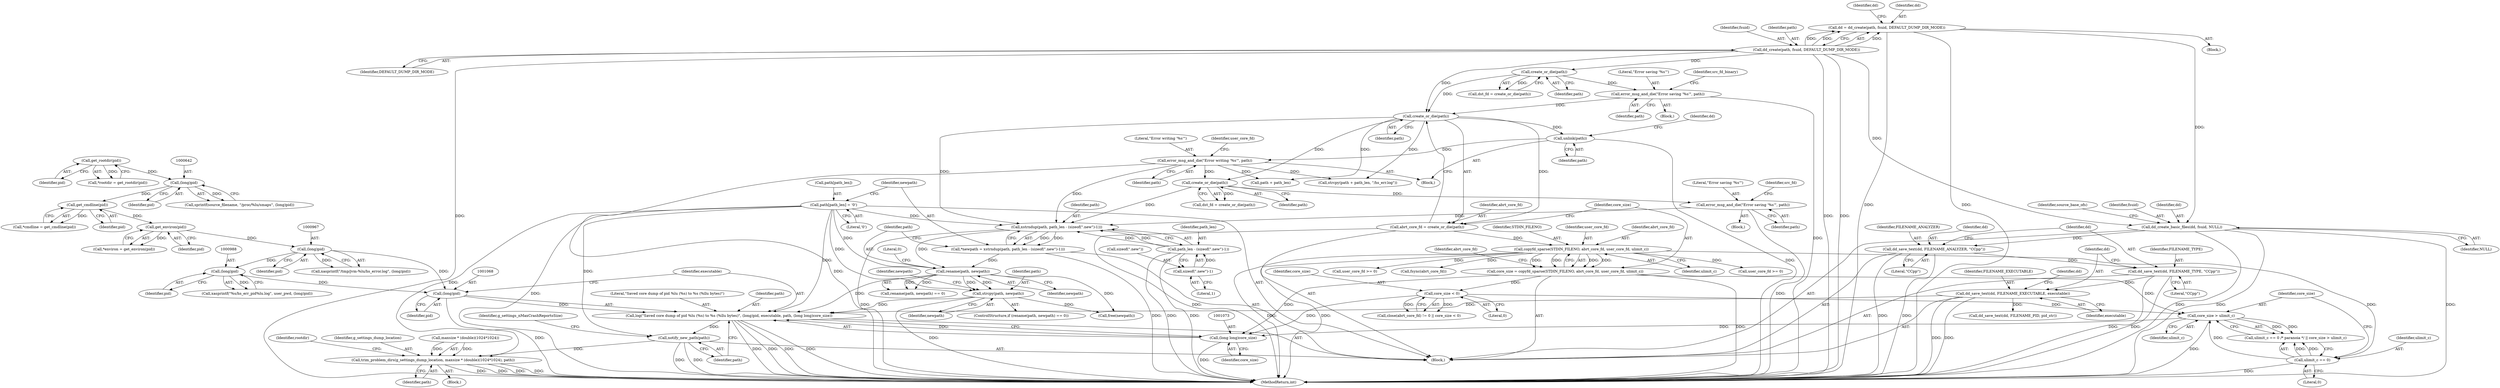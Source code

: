 digraph "0_abrt_4f2c1ddd3e3b81d2d5146b883115371f1cada9f9@pointer" {
"1001065" [label="(Call,log(\"Saved core dump of pid %lu (%s) to %s (%llu bytes)\", (long)pid, executable, path, (long long)core_size))"];
"1001067" [label="(Call,(long)pid)"];
"1000987" [label="(Call,(long)pid)"];
"1000966" [label="(Call,(long)pid)"];
"1000822" [label="(Call,get_environ(pid))"];
"1000815" [label="(Call,get_cmdline(pid))"];
"1000641" [label="(Call,(long)pid)"];
"1000628" [label="(Call,get_rootdir(pid))"];
"1000765" [label="(Call,dd_save_text(dd, FILENAME_EXECUTABLE, executable))"];
"1000761" [label="(Call,dd_save_text(dd, FILENAME_TYPE, \"CCpp\"))"];
"1000757" [label="(Call,dd_save_text(dd, FILENAME_ANALYZER, \"CCpp\"))"];
"1000630" [label="(Call,dd_create_basic_files(dd, fsuid, NULL))"];
"1000616" [label="(Call,dd = dd_create(path, fsuid, DEFAULT_DUMP_DIR_MODE))"];
"1000618" [label="(Call,dd_create(path, fsuid, DEFAULT_DUMP_DIR_MODE))"];
"1001060" [label="(Call,strcpy(path, newpath))"];
"1001056" [label="(Call,rename(path, newpath))"];
"1001046" [label="(Call,xstrndup(path, path_len - (sizeof(\".new\")-1)))"];
"1000892" [label="(Call,create_or_die(path))"];
"1000884" [label="(Call,error_msg_and_die(\"Error saving '%s'\", path))"];
"1000858" [label="(Call,create_or_die(path))"];
"1001031" [label="(Call,error_msg_and_die(\"Error saving '%s'\", path))"];
"1001010" [label="(Call,create_or_die(path))"];
"1000930" [label="(Call,error_msg_and_die(\"Error writing '%s'\", path))"];
"1000917" [label="(Call,unlink(path))"];
"1001038" [label="(Call,path[path_len] = '\0')"];
"1001048" [label="(Call,path_len - (sizeof(\".new\")-1))"];
"1001050" [label="(Call,sizeof(\".new\")-1)"];
"1001044" [label="(Call,*newpath = xstrndup(path, path_len - (sizeof(\".new\")-1)))"];
"1001072" [label="(Call,(long long)core_size)"];
"1000952" [label="(Call,core_size > ulimit_c)"];
"1000913" [label="(Call,core_size < 0)"];
"1000895" [label="(Call,core_size = copyfd_sparse(STDIN_FILENO, abrt_core_fd, user_core_fd, ulimit_c))"];
"1000897" [label="(Call,copyfd_sparse(STDIN_FILENO, abrt_core_fd, user_core_fd, ulimit_c))"];
"1000890" [label="(Call,abrt_core_fd = create_or_die(path))"];
"1000949" [label="(Call,ulimit_c == 0)"];
"1001075" [label="(Call,notify_new_path(path))"];
"1001093" [label="(Call,trim_problem_dirs(g_settings_dump_location, maxsize * (double)(1024*1024), path))"];
"1000629" [label="(Identifier,pid)"];
"1000890" [label="(Call,abrt_core_fd = create_or_die(path))"];
"1001058" [label="(Identifier,newpath)"];
"1000858" [label="(Call,create_or_die(path))"];
"1001053" [label="(Literal,1)"];
"1001031" [label="(Call,error_msg_and_die(\"Error saving '%s'\", path))"];
"1000888" [label="(Identifier,src_fd_binary)"];
"1000623" [label="(Identifier,dd)"];
"1000768" [label="(Identifier,executable)"];
"1000881" [label="(Block,)"];
"1000931" [label="(Literal,\"Error writing '%s'\")"];
"1000760" [label="(Literal,\"CCpp\")"];
"1001070" [label="(Identifier,executable)"];
"1000757" [label="(Call,dd_save_text(dd, FILENAME_ANALYZER, \"CCpp\"))"];
"1000630" [label="(Call,dd_create_basic_files(dd, fsuid, NULL))"];
"1000815" [label="(Call,get_cmdline(pid))"];
"1001057" [label="(Identifier,path)"];
"1000948" [label="(Call,ulimit_c == 0 /* paranoia */ || core_size > ulimit_c)"];
"1001069" [label="(Identifier,pid)"];
"1001003" [label="(Call,path + path_len)"];
"1001079" [label="(Identifier,g_settings_nMaxCrashReportsSize)"];
"1001008" [label="(Call,dst_fd = create_or_die(path))"];
"1001104" [label="(Identifier,rootdir)"];
"1000918" [label="(Identifier,path)"];
"1000952" [label="(Call,core_size > ulimit_c)"];
"1000900" [label="(Identifier,user_core_fd)"];
"1000624" [label="(Block,)"];
"1001075" [label="(Call,notify_new_path(path))"];
"1000901" [label="(Identifier,ulimit_c)"];
"1000628" [label="(Call,get_rootdir(pid))"];
"1000935" [label="(Call,user_core_fd >= 0)"];
"1000984" [label="(Call,xasprintf(\"%s/hs_err_pid%lu.log\", user_pwd, (long)pid))"];
"1001102" [label="(Identifier,path)"];
"1000813" [label="(Call,*cmdline = get_cmdline(pid))"];
"1001074" [label="(Identifier,core_size)"];
"1001010" [label="(Call,create_or_die(path))"];
"1001094" [label="(Identifier,g_settings_dump_location)"];
"1000906" [label="(Identifier,abrt_core_fd)"];
"1000950" [label="(Identifier,ulimit_c)"];
"1000893" [label="(Identifier,path)"];
"1000769" [label="(Call,dd_save_text(dd, FILENAME_PID, pid_str))"];
"1000770" [label="(Identifier,dd)"];
"1000885" [label="(Literal,\"Error saving '%s'\")"];
"1000816" [label="(Identifier,pid)"];
"1000859" [label="(Identifier,path)"];
"1001066" [label="(Literal,\"Saved core dump of pid %lu (%s) to %s (%llu bytes)\")"];
"1000884" [label="(Call,error_msg_and_die(\"Error saving '%s'\", path))"];
"1000632" [label="(Identifier,fsuid)"];
"1001060" [label="(Call,strcpy(path, newpath))"];
"1001062" [label="(Identifier,newpath)"];
"1000930" [label="(Call,error_msg_and_die(\"Error writing '%s'\", path))"];
"1000899" [label="(Identifier,abrt_core_fd)"];
"1000922" [label="(Call,user_core_fd >= 0)"];
"1001055" [label="(Call,rename(path, newpath) == 0)"];
"1000954" [label="(Identifier,ulimit_c)"];
"1000964" [label="(Call,xasprintf(\"/tmp/jvm-%lu/hs_error.log\", (long)pid))"];
"1000764" [label="(Literal,\"CCpp\")"];
"1000920" [label="(Identifier,dd)"];
"1001011" [label="(Identifier,path)"];
"1001033" [label="(Identifier,path)"];
"1000886" [label="(Identifier,path)"];
"1000916" [label="(Block,)"];
"1001047" [label="(Identifier,path)"];
"1001072" [label="(Call,(long long)core_size)"];
"1001054" [label="(ControlStructure,if (rename(path, newpath) == 0))"];
"1000892" [label="(Call,create_or_die(path))"];
"1001002" [label="(Call,strcpy(path + path_len, \"/hs_err.log\"))"];
"1001093" [label="(Call,trim_problem_dirs(g_settings_dump_location, maxsize * (double)(1024*1024), path))"];
"1000643" [label="(Identifier,pid)"];
"1001039" [label="(Call,path[path_len])"];
"1000761" [label="(Call,dd_save_text(dd, FILENAME_TYPE, \"CCpp\"))"];
"1001046" [label="(Call,xstrndup(path, path_len - (sizeof(\".new\")-1)))"];
"1001063" [label="(Call,free(newpath))"];
"1000951" [label="(Literal,0)"];
"1001081" [label="(Block,)"];
"1000758" [label="(Identifier,dd)"];
"1000856" [label="(Call,dst_fd = create_or_die(path))"];
"1000626" [label="(Call,*rootdir = get_rootdir(pid))"];
"1000823" [label="(Identifier,pid)"];
"1000968" [label="(Identifier,pid)"];
"1000641" [label="(Call,(long)pid)"];
"1000891" [label="(Identifier,abrt_core_fd)"];
"1000966" [label="(Call,(long)pid)"];
"1001051" [label="(Call,sizeof(\".new\"))"];
"1000914" [label="(Identifier,core_size)"];
"1000638" [label="(Call,sprintf(source_filename, \"/proc/%lu/smaps\", (long)pid))"];
"1001061" [label="(Identifier,path)"];
"1000765" [label="(Call,dd_save_text(dd, FILENAME_EXECUTABLE, executable))"];
"1000949" [label="(Call,ulimit_c == 0)"];
"1000620" [label="(Identifier,fsuid)"];
"1000936" [label="(Identifier,user_core_fd)"];
"1001171" [label="(MethodReturn,int)"];
"1000987" [label="(Call,(long)pid)"];
"1000762" [label="(Identifier,dd)"];
"1000619" [label="(Identifier,path)"];
"1001067" [label="(Call,(long)pid)"];
"1001071" [label="(Identifier,path)"];
"1000822" [label="(Call,get_environ(pid))"];
"1001045" [label="(Identifier,newpath)"];
"1000989" [label="(Identifier,pid)"];
"1000917" [label="(Call,unlink(path))"];
"1000633" [label="(Identifier,NULL)"];
"1000617" [label="(Identifier,dd)"];
"1000767" [label="(Identifier,FILENAME_EXECUTABLE)"];
"1000896" [label="(Identifier,core_size)"];
"1001056" [label="(Call,rename(path, newpath))"];
"1000759" [label="(Identifier,FILENAME_ANALYZER)"];
"1000766" [label="(Identifier,dd)"];
"1001044" [label="(Call,*newpath = xstrndup(path, path_len - (sizeof(\".new\")-1)))"];
"1000932" [label="(Identifier,path)"];
"1001064" [label="(Identifier,newpath)"];
"1001042" [label="(Literal,'\0')"];
"1000908" [label="(Call,close(abrt_core_fd) != 0 || core_size < 0)"];
"1000905" [label="(Call,fsync(abrt_core_fd))"];
"1000897" [label="(Call,copyfd_sparse(STDIN_FILENO, abrt_core_fd, user_core_fd, ulimit_c))"];
"1001028" [label="(Block,)"];
"1000145" [label="(Block,)"];
"1001048" [label="(Call,path_len - (sizeof(\".new\")-1))"];
"1001065" [label="(Call,log(\"Saved core dump of pid %lu (%s) to %s (%llu bytes)\", (long)pid, executable, path, (long long)core_size))"];
"1000618" [label="(Call,dd_create(path, fsuid, DEFAULT_DUMP_DIR_MODE))"];
"1001059" [label="(Literal,0)"];
"1000621" [label="(Identifier,DEFAULT_DUMP_DIR_MODE)"];
"1001038" [label="(Call,path[path_len] = '\0')"];
"1001095" [label="(Call,maxsize * (double)(1024*1024))"];
"1001050" [label="(Call,sizeof(\".new\")-1)"];
"1000616" [label="(Call,dd = dd_create(path, fsuid, DEFAULT_DUMP_DIR_MODE))"];
"1000898" [label="(Identifier,STDIN_FILENO)"];
"1000915" [label="(Literal,0)"];
"1000763" [label="(Identifier,FILENAME_TYPE)"];
"1001076" [label="(Identifier,path)"];
"1000820" [label="(Call,*environ = get_environ(pid))"];
"1000631" [label="(Identifier,dd)"];
"1000913" [label="(Call,core_size < 0)"];
"1001049" [label="(Identifier,path_len)"];
"1000637" [label="(Identifier,source_base_ofs)"];
"1001032" [label="(Literal,\"Error saving '%s'\")"];
"1001035" [label="(Identifier,src_fd)"];
"1000895" [label="(Call,core_size = copyfd_sparse(STDIN_FILENO, abrt_core_fd, user_core_fd, ulimit_c))"];
"1000953" [label="(Identifier,core_size)"];
"1001065" -> "1000624"  [label="AST: "];
"1001065" -> "1001072"  [label="CFG: "];
"1001066" -> "1001065"  [label="AST: "];
"1001067" -> "1001065"  [label="AST: "];
"1001070" -> "1001065"  [label="AST: "];
"1001071" -> "1001065"  [label="AST: "];
"1001072" -> "1001065"  [label="AST: "];
"1001076" -> "1001065"  [label="CFG: "];
"1001065" -> "1001171"  [label="DDG: "];
"1001065" -> "1001171"  [label="DDG: "];
"1001065" -> "1001171"  [label="DDG: "];
"1001065" -> "1001171"  [label="DDG: "];
"1001067" -> "1001065"  [label="DDG: "];
"1000765" -> "1001065"  [label="DDG: "];
"1001060" -> "1001065"  [label="DDG: "];
"1001056" -> "1001065"  [label="DDG: "];
"1001038" -> "1001065"  [label="DDG: "];
"1001072" -> "1001065"  [label="DDG: "];
"1001065" -> "1001075"  [label="DDG: "];
"1001067" -> "1001069"  [label="CFG: "];
"1001068" -> "1001067"  [label="AST: "];
"1001069" -> "1001067"  [label="AST: "];
"1001070" -> "1001067"  [label="CFG: "];
"1001067" -> "1001171"  [label="DDG: "];
"1000987" -> "1001067"  [label="DDG: "];
"1000966" -> "1001067"  [label="DDG: "];
"1000987" -> "1000984"  [label="AST: "];
"1000987" -> "1000989"  [label="CFG: "];
"1000988" -> "1000987"  [label="AST: "];
"1000989" -> "1000987"  [label="AST: "];
"1000984" -> "1000987"  [label="CFG: "];
"1000987" -> "1000984"  [label="DDG: "];
"1000966" -> "1000987"  [label="DDG: "];
"1000966" -> "1000964"  [label="AST: "];
"1000966" -> "1000968"  [label="CFG: "];
"1000967" -> "1000966"  [label="AST: "];
"1000968" -> "1000966"  [label="AST: "];
"1000964" -> "1000966"  [label="CFG: "];
"1000966" -> "1000964"  [label="DDG: "];
"1000822" -> "1000966"  [label="DDG: "];
"1000822" -> "1000820"  [label="AST: "];
"1000822" -> "1000823"  [label="CFG: "];
"1000823" -> "1000822"  [label="AST: "];
"1000820" -> "1000822"  [label="CFG: "];
"1000822" -> "1000820"  [label="DDG: "];
"1000815" -> "1000822"  [label="DDG: "];
"1000815" -> "1000813"  [label="AST: "];
"1000815" -> "1000816"  [label="CFG: "];
"1000816" -> "1000815"  [label="AST: "];
"1000813" -> "1000815"  [label="CFG: "];
"1000815" -> "1000813"  [label="DDG: "];
"1000641" -> "1000815"  [label="DDG: "];
"1000641" -> "1000638"  [label="AST: "];
"1000641" -> "1000643"  [label="CFG: "];
"1000642" -> "1000641"  [label="AST: "];
"1000643" -> "1000641"  [label="AST: "];
"1000638" -> "1000641"  [label="CFG: "];
"1000641" -> "1000638"  [label="DDG: "];
"1000628" -> "1000641"  [label="DDG: "];
"1000628" -> "1000626"  [label="AST: "];
"1000628" -> "1000629"  [label="CFG: "];
"1000629" -> "1000628"  [label="AST: "];
"1000626" -> "1000628"  [label="CFG: "];
"1000628" -> "1000626"  [label="DDG: "];
"1000765" -> "1000624"  [label="AST: "];
"1000765" -> "1000768"  [label="CFG: "];
"1000766" -> "1000765"  [label="AST: "];
"1000767" -> "1000765"  [label="AST: "];
"1000768" -> "1000765"  [label="AST: "];
"1000770" -> "1000765"  [label="CFG: "];
"1000765" -> "1001171"  [label="DDG: "];
"1000765" -> "1001171"  [label="DDG: "];
"1000761" -> "1000765"  [label="DDG: "];
"1000765" -> "1000769"  [label="DDG: "];
"1000761" -> "1000624"  [label="AST: "];
"1000761" -> "1000764"  [label="CFG: "];
"1000762" -> "1000761"  [label="AST: "];
"1000763" -> "1000761"  [label="AST: "];
"1000764" -> "1000761"  [label="AST: "];
"1000766" -> "1000761"  [label="CFG: "];
"1000761" -> "1001171"  [label="DDG: "];
"1000761" -> "1001171"  [label="DDG: "];
"1000757" -> "1000761"  [label="DDG: "];
"1000757" -> "1000624"  [label="AST: "];
"1000757" -> "1000760"  [label="CFG: "];
"1000758" -> "1000757"  [label="AST: "];
"1000759" -> "1000757"  [label="AST: "];
"1000760" -> "1000757"  [label="AST: "];
"1000762" -> "1000757"  [label="CFG: "];
"1000757" -> "1001171"  [label="DDG: "];
"1000757" -> "1001171"  [label="DDG: "];
"1000630" -> "1000757"  [label="DDG: "];
"1000630" -> "1000624"  [label="AST: "];
"1000630" -> "1000633"  [label="CFG: "];
"1000631" -> "1000630"  [label="AST: "];
"1000632" -> "1000630"  [label="AST: "];
"1000633" -> "1000630"  [label="AST: "];
"1000637" -> "1000630"  [label="CFG: "];
"1000630" -> "1001171"  [label="DDG: "];
"1000630" -> "1001171"  [label="DDG: "];
"1000630" -> "1001171"  [label="DDG: "];
"1000616" -> "1000630"  [label="DDG: "];
"1000618" -> "1000630"  [label="DDG: "];
"1000616" -> "1000145"  [label="AST: "];
"1000616" -> "1000618"  [label="CFG: "];
"1000617" -> "1000616"  [label="AST: "];
"1000618" -> "1000616"  [label="AST: "];
"1000623" -> "1000616"  [label="CFG: "];
"1000616" -> "1001171"  [label="DDG: "];
"1000616" -> "1001171"  [label="DDG: "];
"1000618" -> "1000616"  [label="DDG: "];
"1000618" -> "1000616"  [label="DDG: "];
"1000618" -> "1000616"  [label="DDG: "];
"1000618" -> "1000621"  [label="CFG: "];
"1000619" -> "1000618"  [label="AST: "];
"1000620" -> "1000618"  [label="AST: "];
"1000621" -> "1000618"  [label="AST: "];
"1000618" -> "1001171"  [label="DDG: "];
"1000618" -> "1001171"  [label="DDG: "];
"1000618" -> "1001171"  [label="DDG: "];
"1000618" -> "1000858"  [label="DDG: "];
"1000618" -> "1000892"  [label="DDG: "];
"1001060" -> "1001054"  [label="AST: "];
"1001060" -> "1001062"  [label="CFG: "];
"1001061" -> "1001060"  [label="AST: "];
"1001062" -> "1001060"  [label="AST: "];
"1001064" -> "1001060"  [label="CFG: "];
"1001060" -> "1001171"  [label="DDG: "];
"1001056" -> "1001060"  [label="DDG: "];
"1001056" -> "1001060"  [label="DDG: "];
"1001038" -> "1001060"  [label="DDG: "];
"1001060" -> "1001063"  [label="DDG: "];
"1001056" -> "1001055"  [label="AST: "];
"1001056" -> "1001058"  [label="CFG: "];
"1001057" -> "1001056"  [label="AST: "];
"1001058" -> "1001056"  [label="AST: "];
"1001059" -> "1001056"  [label="CFG: "];
"1001056" -> "1001055"  [label="DDG: "];
"1001056" -> "1001055"  [label="DDG: "];
"1001046" -> "1001056"  [label="DDG: "];
"1001038" -> "1001056"  [label="DDG: "];
"1001044" -> "1001056"  [label="DDG: "];
"1001056" -> "1001063"  [label="DDG: "];
"1001046" -> "1001044"  [label="AST: "];
"1001046" -> "1001048"  [label="CFG: "];
"1001047" -> "1001046"  [label="AST: "];
"1001048" -> "1001046"  [label="AST: "];
"1001044" -> "1001046"  [label="CFG: "];
"1001046" -> "1001171"  [label="DDG: "];
"1001046" -> "1001044"  [label="DDG: "];
"1001046" -> "1001044"  [label="DDG: "];
"1000892" -> "1001046"  [label="DDG: "];
"1001031" -> "1001046"  [label="DDG: "];
"1001038" -> "1001046"  [label="DDG: "];
"1000930" -> "1001046"  [label="DDG: "];
"1001010" -> "1001046"  [label="DDG: "];
"1001048" -> "1001046"  [label="DDG: "];
"1001048" -> "1001046"  [label="DDG: "];
"1000892" -> "1000890"  [label="AST: "];
"1000892" -> "1000893"  [label="CFG: "];
"1000893" -> "1000892"  [label="AST: "];
"1000890" -> "1000892"  [label="CFG: "];
"1000892" -> "1000890"  [label="DDG: "];
"1000884" -> "1000892"  [label="DDG: "];
"1000858" -> "1000892"  [label="DDG: "];
"1000892" -> "1000917"  [label="DDG: "];
"1000892" -> "1001002"  [label="DDG: "];
"1000892" -> "1001003"  [label="DDG: "];
"1000892" -> "1001010"  [label="DDG: "];
"1000884" -> "1000881"  [label="AST: "];
"1000884" -> "1000886"  [label="CFG: "];
"1000885" -> "1000884"  [label="AST: "];
"1000886" -> "1000884"  [label="AST: "];
"1000888" -> "1000884"  [label="CFG: "];
"1000884" -> "1001171"  [label="DDG: "];
"1000858" -> "1000884"  [label="DDG: "];
"1000858" -> "1000856"  [label="AST: "];
"1000858" -> "1000859"  [label="CFG: "];
"1000859" -> "1000858"  [label="AST: "];
"1000856" -> "1000858"  [label="CFG: "];
"1000858" -> "1000856"  [label="DDG: "];
"1001031" -> "1001028"  [label="AST: "];
"1001031" -> "1001033"  [label="CFG: "];
"1001032" -> "1001031"  [label="AST: "];
"1001033" -> "1001031"  [label="AST: "];
"1001035" -> "1001031"  [label="CFG: "];
"1001031" -> "1001171"  [label="DDG: "];
"1001010" -> "1001031"  [label="DDG: "];
"1001010" -> "1001008"  [label="AST: "];
"1001010" -> "1001011"  [label="CFG: "];
"1001011" -> "1001010"  [label="AST: "];
"1001008" -> "1001010"  [label="CFG: "];
"1001010" -> "1001008"  [label="DDG: "];
"1000930" -> "1001010"  [label="DDG: "];
"1000930" -> "1000916"  [label="AST: "];
"1000930" -> "1000932"  [label="CFG: "];
"1000931" -> "1000930"  [label="AST: "];
"1000932" -> "1000930"  [label="AST: "];
"1000936" -> "1000930"  [label="CFG: "];
"1000930" -> "1001171"  [label="DDG: "];
"1000917" -> "1000930"  [label="DDG: "];
"1000930" -> "1001002"  [label="DDG: "];
"1000930" -> "1001003"  [label="DDG: "];
"1000917" -> "1000916"  [label="AST: "];
"1000917" -> "1000918"  [label="CFG: "];
"1000918" -> "1000917"  [label="AST: "];
"1000920" -> "1000917"  [label="CFG: "];
"1000917" -> "1001171"  [label="DDG: "];
"1001038" -> "1000624"  [label="AST: "];
"1001038" -> "1001042"  [label="CFG: "];
"1001039" -> "1001038"  [label="AST: "];
"1001042" -> "1001038"  [label="AST: "];
"1001045" -> "1001038"  [label="CFG: "];
"1001038" -> "1001171"  [label="DDG: "];
"1001038" -> "1001075"  [label="DDG: "];
"1001038" -> "1001093"  [label="DDG: "];
"1001048" -> "1001050"  [label="CFG: "];
"1001049" -> "1001048"  [label="AST: "];
"1001050" -> "1001048"  [label="AST: "];
"1001048" -> "1001171"  [label="DDG: "];
"1001048" -> "1001171"  [label="DDG: "];
"1001050" -> "1001048"  [label="DDG: "];
"1001050" -> "1001053"  [label="CFG: "];
"1001051" -> "1001050"  [label="AST: "];
"1001053" -> "1001050"  [label="AST: "];
"1001044" -> "1000624"  [label="AST: "];
"1001045" -> "1001044"  [label="AST: "];
"1001057" -> "1001044"  [label="CFG: "];
"1001044" -> "1001171"  [label="DDG: "];
"1001072" -> "1001074"  [label="CFG: "];
"1001073" -> "1001072"  [label="AST: "];
"1001074" -> "1001072"  [label="AST: "];
"1001072" -> "1001171"  [label="DDG: "];
"1000952" -> "1001072"  [label="DDG: "];
"1000913" -> "1001072"  [label="DDG: "];
"1000895" -> "1001072"  [label="DDG: "];
"1000952" -> "1000948"  [label="AST: "];
"1000952" -> "1000954"  [label="CFG: "];
"1000953" -> "1000952"  [label="AST: "];
"1000954" -> "1000952"  [label="AST: "];
"1000948" -> "1000952"  [label="CFG: "];
"1000952" -> "1001171"  [label="DDG: "];
"1000952" -> "1000948"  [label="DDG: "];
"1000952" -> "1000948"  [label="DDG: "];
"1000913" -> "1000952"  [label="DDG: "];
"1000895" -> "1000952"  [label="DDG: "];
"1000949" -> "1000952"  [label="DDG: "];
"1000913" -> "1000908"  [label="AST: "];
"1000913" -> "1000915"  [label="CFG: "];
"1000914" -> "1000913"  [label="AST: "];
"1000915" -> "1000913"  [label="AST: "];
"1000908" -> "1000913"  [label="CFG: "];
"1000913" -> "1000908"  [label="DDG: "];
"1000913" -> "1000908"  [label="DDG: "];
"1000895" -> "1000913"  [label="DDG: "];
"1000895" -> "1000624"  [label="AST: "];
"1000895" -> "1000897"  [label="CFG: "];
"1000896" -> "1000895"  [label="AST: "];
"1000897" -> "1000895"  [label="AST: "];
"1000906" -> "1000895"  [label="CFG: "];
"1000895" -> "1001171"  [label="DDG: "];
"1000897" -> "1000895"  [label="DDG: "];
"1000897" -> "1000895"  [label="DDG: "];
"1000897" -> "1000895"  [label="DDG: "];
"1000897" -> "1000895"  [label="DDG: "];
"1000897" -> "1000901"  [label="CFG: "];
"1000898" -> "1000897"  [label="AST: "];
"1000899" -> "1000897"  [label="AST: "];
"1000900" -> "1000897"  [label="AST: "];
"1000901" -> "1000897"  [label="AST: "];
"1000897" -> "1001171"  [label="DDG: "];
"1000897" -> "1001171"  [label="DDG: "];
"1000890" -> "1000897"  [label="DDG: "];
"1000897" -> "1000905"  [label="DDG: "];
"1000897" -> "1000922"  [label="DDG: "];
"1000897" -> "1000935"  [label="DDG: "];
"1000897" -> "1000949"  [label="DDG: "];
"1000890" -> "1000624"  [label="AST: "];
"1000891" -> "1000890"  [label="AST: "];
"1000896" -> "1000890"  [label="CFG: "];
"1000890" -> "1001171"  [label="DDG: "];
"1000949" -> "1000948"  [label="AST: "];
"1000949" -> "1000951"  [label="CFG: "];
"1000950" -> "1000949"  [label="AST: "];
"1000951" -> "1000949"  [label="AST: "];
"1000953" -> "1000949"  [label="CFG: "];
"1000948" -> "1000949"  [label="CFG: "];
"1000949" -> "1001171"  [label="DDG: "];
"1000949" -> "1000948"  [label="DDG: "];
"1000949" -> "1000948"  [label="DDG: "];
"1001075" -> "1000624"  [label="AST: "];
"1001075" -> "1001076"  [label="CFG: "];
"1001076" -> "1001075"  [label="AST: "];
"1001079" -> "1001075"  [label="CFG: "];
"1001075" -> "1001171"  [label="DDG: "];
"1001075" -> "1001171"  [label="DDG: "];
"1001075" -> "1001093"  [label="DDG: "];
"1001093" -> "1001081"  [label="AST: "];
"1001093" -> "1001102"  [label="CFG: "];
"1001094" -> "1001093"  [label="AST: "];
"1001095" -> "1001093"  [label="AST: "];
"1001102" -> "1001093"  [label="AST: "];
"1001104" -> "1001093"  [label="CFG: "];
"1001093" -> "1001171"  [label="DDG: "];
"1001093" -> "1001171"  [label="DDG: "];
"1001093" -> "1001171"  [label="DDG: "];
"1001093" -> "1001171"  [label="DDG: "];
"1001095" -> "1001093"  [label="DDG: "];
"1001095" -> "1001093"  [label="DDG: "];
}
